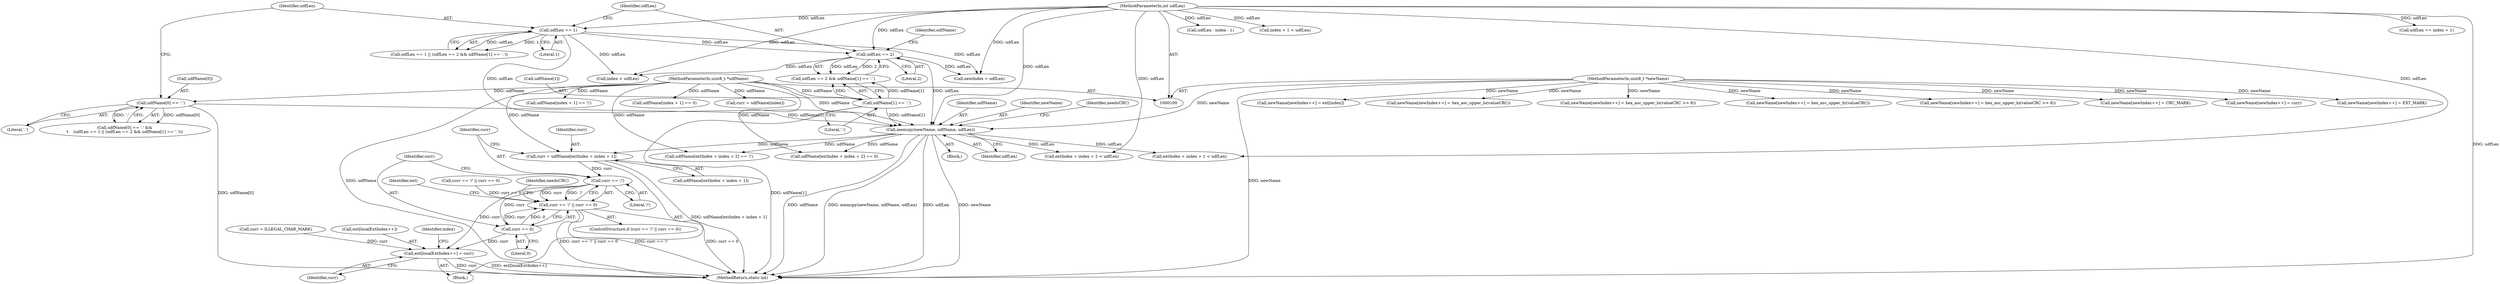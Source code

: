 digraph "0_linux_0e5cc9a40ada6046e6bc3bdfcd0c0d7e4b706b14_4@integer" {
"1000295" [label="(Call,curr = udfName[extIndex + index + 1])"];
"1000158" [label="(Call,memcpy(newName, udfName, udfLen))"];
"1000101" [label="(MethodParameterIn,uint8_t *newName)"];
"1000146" [label="(Call,udfName[1] == '.')"];
"1000103" [label="(MethodParameterIn,uint8_t *udfName)"];
"1000133" [label="(Call,udfName[0] == '.')"];
"1000104" [label="(MethodParameterIn,int udfLen)"];
"1000139" [label="(Call,udfLen == 1)"];
"1000143" [label="(Call,udfLen == 2)"];
"1000306" [label="(Call,curr == '/')"];
"1000305" [label="(Call,curr == '/' || curr == 0)"];
"1000309" [label="(Call,curr == 0)"];
"1000355" [label="(Call,ext[localExtIndex++] = curr)"];
"1000209" [label="(Call,udfName[index + 1] == 0)"];
"1000224" [label="(Call,udfLen - index - 1)"];
"1000133" [label="(Call,udfName[0] == '.')"];
"1000294" [label="(Block,)"];
"1000143" [label="(Call,udfLen == 2)"];
"1000161" [label="(Identifier,udfLen)"];
"1000255" [label="(Call,newName[newIndex++] = curr)"];
"1000438" [label="(Call,newName[newIndex++] = EXT_MARK)"];
"1000137" [label="(Literal,'.')"];
"1000321" [label="(Call,extIndex + index + 2 < udfLen)"];
"1000285" [label="(Call,extIndex + index + 1 < udfLen)"];
"1000168" [label="(Call,index < udfLen)"];
"1000150" [label="(Literal,'.')"];
"1000141" [label="(Literal,1)"];
"1000134" [label="(Call,udfName[0])"];
"1000463" [label="(MethodReturn,static int)"];
"1000309" [label="(Call,curr == 0)"];
"1000295" [label="(Call,curr = udfName[extIndex + index + 1])"];
"1000296" [label="(Identifier,curr)"];
"1000155" [label="(Call,newIndex = udfLen)"];
"1000314" [label="(Identifier,needsCRC)"];
"1000174" [label="(Call,curr = udfName[index])"];
"1000159" [label="(Identifier,newName)"];
"1000335" [label="(Call,udfName[extIndex + index + 2] == '/')"];
"1000142" [label="(Call,udfLen == 2 && udfName[1] == '.')"];
"1000140" [label="(Identifier,udfLen)"];
"1000453" [label="(Call,newName[newIndex++] = ext[index])"];
"1000357" [label="(Identifier,ext)"];
"1000266" [label="(Identifier,needsCRC)"];
"1000344" [label="(Call,udfName[extIndex + index + 2] == 0)"];
"1000145" [label="(Literal,2)"];
"1000138" [label="(Call,udfLen == 1 || (udfLen == 2 && udfName[1] == '.'))"];
"1000311" [label="(Literal,0)"];
"1000144" [label="(Identifier,udfLen)"];
"1000428" [label="(Call,newName[newIndex++] = hex_asc_upper_lo(valueCRC))"];
"1000103" [label="(MethodParameterIn,uint8_t *udfName)"];
"1000146" [label="(Call,udfName[1] == '.')"];
"1000356" [label="(Call,ext[localExtIndex++])"];
"1000101" [label="(MethodParameterIn,uint8_t *newName)"];
"1000306" [label="(Call,curr == '/')"];
"1000139" [label="(Call,udfLen == 1)"];
"1000158" [label="(Call,memcpy(newName, udfName, udfLen))"];
"1000196" [label="(Call,index + 1 < udfLen)"];
"1000148" [label="(Identifier,udfName)"];
"1000180" [label="(Call,curr == '/' || curr == 0)"];
"1000297" [label="(Call,udfName[extIndex + index + 1])"];
"1000293" [label="(Identifier,index)"];
"1000132" [label="(Call,udfName[0] == '.' &&\n\t    (udfLen == 1 || (udfLen == 2 && udfName[1] == '.')))"];
"1000412" [label="(Call,newName[newIndex++] = hex_asc_upper_lo(valueCRC >> 8))"];
"1000232" [label="(Call,udfLen == index + 1)"];
"1000421" [label="(Call,newName[newIndex++] = hex_asc_upper_hi(valueCRC))"];
"1000304" [label="(ControlStructure,if (curr == '/' || curr == 0))"];
"1000360" [label="(Identifier,curr)"];
"1000308" [label="(Literal,'/')"];
"1000305" [label="(Call,curr == '/' || curr == 0)"];
"1000355" [label="(Call,ext[localExtIndex++] = curr)"];
"1000307" [label="(Identifier,curr)"];
"1000160" [label="(Identifier,udfName)"];
"1000147" [label="(Call,udfName[1])"];
"1000202" [label="(Call,udfName[index + 1] == '/')"];
"1000316" [label="(Call,curr = ILLEGAL_CHAR_MARK)"];
"1000104" [label="(MethodParameterIn,int udfLen)"];
"1000151" [label="(Block,)"];
"1000403" [label="(Call,newName[newIndex++] = hex_asc_upper_hi(valueCRC >> 8))"];
"1000391" [label="(Call,newName[newIndex++] = CRC_MARK)"];
"1000310" [label="(Identifier,curr)"];
"1000295" -> "1000294"  [label="AST: "];
"1000295" -> "1000297"  [label="CFG: "];
"1000296" -> "1000295"  [label="AST: "];
"1000297" -> "1000295"  [label="AST: "];
"1000307" -> "1000295"  [label="CFG: "];
"1000295" -> "1000463"  [label="DDG: udfName[extIndex + index + 1]"];
"1000158" -> "1000295"  [label="DDG: udfName"];
"1000103" -> "1000295"  [label="DDG: udfName"];
"1000295" -> "1000306"  [label="DDG: curr"];
"1000158" -> "1000151"  [label="AST: "];
"1000158" -> "1000161"  [label="CFG: "];
"1000159" -> "1000158"  [label="AST: "];
"1000160" -> "1000158"  [label="AST: "];
"1000161" -> "1000158"  [label="AST: "];
"1000266" -> "1000158"  [label="CFG: "];
"1000158" -> "1000463"  [label="DDG: newName"];
"1000158" -> "1000463"  [label="DDG: udfName"];
"1000158" -> "1000463"  [label="DDG: memcpy(newName, udfName, udfLen)"];
"1000158" -> "1000463"  [label="DDG: udfLen"];
"1000101" -> "1000158"  [label="DDG: newName"];
"1000146" -> "1000158"  [label="DDG: udfName[1]"];
"1000133" -> "1000158"  [label="DDG: udfName[0]"];
"1000103" -> "1000158"  [label="DDG: udfName"];
"1000104" -> "1000158"  [label="DDG: udfLen"];
"1000139" -> "1000158"  [label="DDG: udfLen"];
"1000143" -> "1000158"  [label="DDG: udfLen"];
"1000158" -> "1000285"  [label="DDG: udfLen"];
"1000158" -> "1000321"  [label="DDG: udfLen"];
"1000158" -> "1000335"  [label="DDG: udfName"];
"1000158" -> "1000344"  [label="DDG: udfName"];
"1000101" -> "1000100"  [label="AST: "];
"1000101" -> "1000463"  [label="DDG: newName"];
"1000101" -> "1000255"  [label="DDG: newName"];
"1000101" -> "1000391"  [label="DDG: newName"];
"1000101" -> "1000403"  [label="DDG: newName"];
"1000101" -> "1000412"  [label="DDG: newName"];
"1000101" -> "1000421"  [label="DDG: newName"];
"1000101" -> "1000428"  [label="DDG: newName"];
"1000101" -> "1000438"  [label="DDG: newName"];
"1000101" -> "1000453"  [label="DDG: newName"];
"1000146" -> "1000142"  [label="AST: "];
"1000146" -> "1000150"  [label="CFG: "];
"1000147" -> "1000146"  [label="AST: "];
"1000150" -> "1000146"  [label="AST: "];
"1000142" -> "1000146"  [label="CFG: "];
"1000146" -> "1000463"  [label="DDG: udfName[1]"];
"1000146" -> "1000142"  [label="DDG: udfName[1]"];
"1000146" -> "1000142"  [label="DDG: '.'"];
"1000103" -> "1000146"  [label="DDG: udfName"];
"1000103" -> "1000100"  [label="AST: "];
"1000103" -> "1000463"  [label="DDG: udfName"];
"1000103" -> "1000133"  [label="DDG: udfName"];
"1000103" -> "1000174"  [label="DDG: udfName"];
"1000103" -> "1000202"  [label="DDG: udfName"];
"1000103" -> "1000209"  [label="DDG: udfName"];
"1000103" -> "1000335"  [label="DDG: udfName"];
"1000103" -> "1000344"  [label="DDG: udfName"];
"1000133" -> "1000132"  [label="AST: "];
"1000133" -> "1000137"  [label="CFG: "];
"1000134" -> "1000133"  [label="AST: "];
"1000137" -> "1000133"  [label="AST: "];
"1000140" -> "1000133"  [label="CFG: "];
"1000132" -> "1000133"  [label="CFG: "];
"1000133" -> "1000463"  [label="DDG: udfName[0]"];
"1000133" -> "1000132"  [label="DDG: udfName[0]"];
"1000133" -> "1000132"  [label="DDG: '.'"];
"1000104" -> "1000100"  [label="AST: "];
"1000104" -> "1000463"  [label="DDG: udfLen"];
"1000104" -> "1000139"  [label="DDG: udfLen"];
"1000104" -> "1000143"  [label="DDG: udfLen"];
"1000104" -> "1000155"  [label="DDG: udfLen"];
"1000104" -> "1000168"  [label="DDG: udfLen"];
"1000104" -> "1000196"  [label="DDG: udfLen"];
"1000104" -> "1000224"  [label="DDG: udfLen"];
"1000104" -> "1000232"  [label="DDG: udfLen"];
"1000104" -> "1000285"  [label="DDG: udfLen"];
"1000104" -> "1000321"  [label="DDG: udfLen"];
"1000139" -> "1000138"  [label="AST: "];
"1000139" -> "1000141"  [label="CFG: "];
"1000140" -> "1000139"  [label="AST: "];
"1000141" -> "1000139"  [label="AST: "];
"1000144" -> "1000139"  [label="CFG: "];
"1000138" -> "1000139"  [label="CFG: "];
"1000139" -> "1000138"  [label="DDG: udfLen"];
"1000139" -> "1000138"  [label="DDG: 1"];
"1000139" -> "1000143"  [label="DDG: udfLen"];
"1000139" -> "1000155"  [label="DDG: udfLen"];
"1000139" -> "1000168"  [label="DDG: udfLen"];
"1000143" -> "1000142"  [label="AST: "];
"1000143" -> "1000145"  [label="CFG: "];
"1000144" -> "1000143"  [label="AST: "];
"1000145" -> "1000143"  [label="AST: "];
"1000148" -> "1000143"  [label="CFG: "];
"1000142" -> "1000143"  [label="CFG: "];
"1000143" -> "1000142"  [label="DDG: udfLen"];
"1000143" -> "1000142"  [label="DDG: 2"];
"1000143" -> "1000155"  [label="DDG: udfLen"];
"1000143" -> "1000168"  [label="DDG: udfLen"];
"1000306" -> "1000305"  [label="AST: "];
"1000306" -> "1000308"  [label="CFG: "];
"1000307" -> "1000306"  [label="AST: "];
"1000308" -> "1000306"  [label="AST: "];
"1000310" -> "1000306"  [label="CFG: "];
"1000305" -> "1000306"  [label="CFG: "];
"1000306" -> "1000305"  [label="DDG: curr"];
"1000306" -> "1000305"  [label="DDG: '/'"];
"1000306" -> "1000309"  [label="DDG: curr"];
"1000306" -> "1000355"  [label="DDG: curr"];
"1000305" -> "1000304"  [label="AST: "];
"1000305" -> "1000309"  [label="CFG: "];
"1000309" -> "1000305"  [label="AST: "];
"1000314" -> "1000305"  [label="CFG: "];
"1000357" -> "1000305"  [label="CFG: "];
"1000305" -> "1000463"  [label="DDG: curr == 0"];
"1000305" -> "1000463"  [label="DDG: curr == '/' || curr == 0"];
"1000305" -> "1000463"  [label="DDG: curr == '/'"];
"1000309" -> "1000305"  [label="DDG: curr"];
"1000309" -> "1000305"  [label="DDG: 0"];
"1000180" -> "1000305"  [label="DDG: curr == 0"];
"1000309" -> "1000311"  [label="CFG: "];
"1000310" -> "1000309"  [label="AST: "];
"1000311" -> "1000309"  [label="AST: "];
"1000309" -> "1000355"  [label="DDG: curr"];
"1000355" -> "1000294"  [label="AST: "];
"1000355" -> "1000360"  [label="CFG: "];
"1000356" -> "1000355"  [label="AST: "];
"1000360" -> "1000355"  [label="AST: "];
"1000293" -> "1000355"  [label="CFG: "];
"1000355" -> "1000463"  [label="DDG: ext[localExtIndex++]"];
"1000355" -> "1000463"  [label="DDG: curr"];
"1000316" -> "1000355"  [label="DDG: curr"];
}
